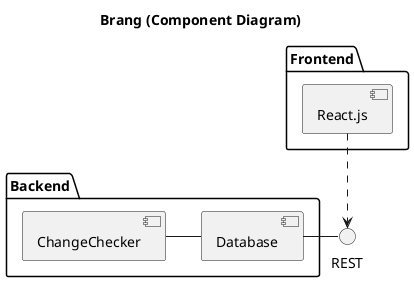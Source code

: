 @startuml
skinparam componentStyle uml2
skinparam monochrome true
title Brang (Component Diagram)
interface "REST" as REST

package "Backend" {
[ChangeChecker]-[Database]
REST-[Database]
}

package "Frontend" {
[React.js] -.> REST
}

@enduml